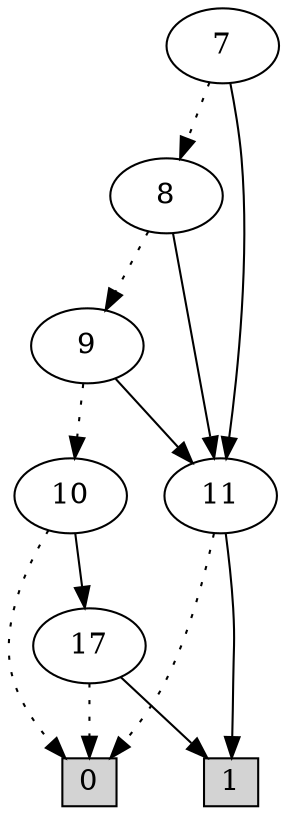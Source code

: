 digraph G {
0 [shape=box, label="0", style=filled, shape=box, height=0.3, width=0.3];
1 [shape=box, label="1", style=filled, shape=box, height=0.3, width=0.3];
9798 [label="7"];
9798 -> 9797 [style=dotted];
9798 -> 24 [style=filled];
9797 [label="8"];
9797 -> 9796 [style=dotted];
9797 -> 24 [style=filled];
9796 [label="9"];
9796 -> 1413 [style=dotted];
9796 -> 24 [style=filled];
1413 [label="10"];
1413 -> 0 [style=dotted];
1413 -> 36 [style=filled];
36 [label="17"];
36 -> 0 [style=dotted];
36 -> 1 [style=filled];
24 [label="11"];
24 -> 0 [style=dotted];
24 -> 1 [style=filled];
}
